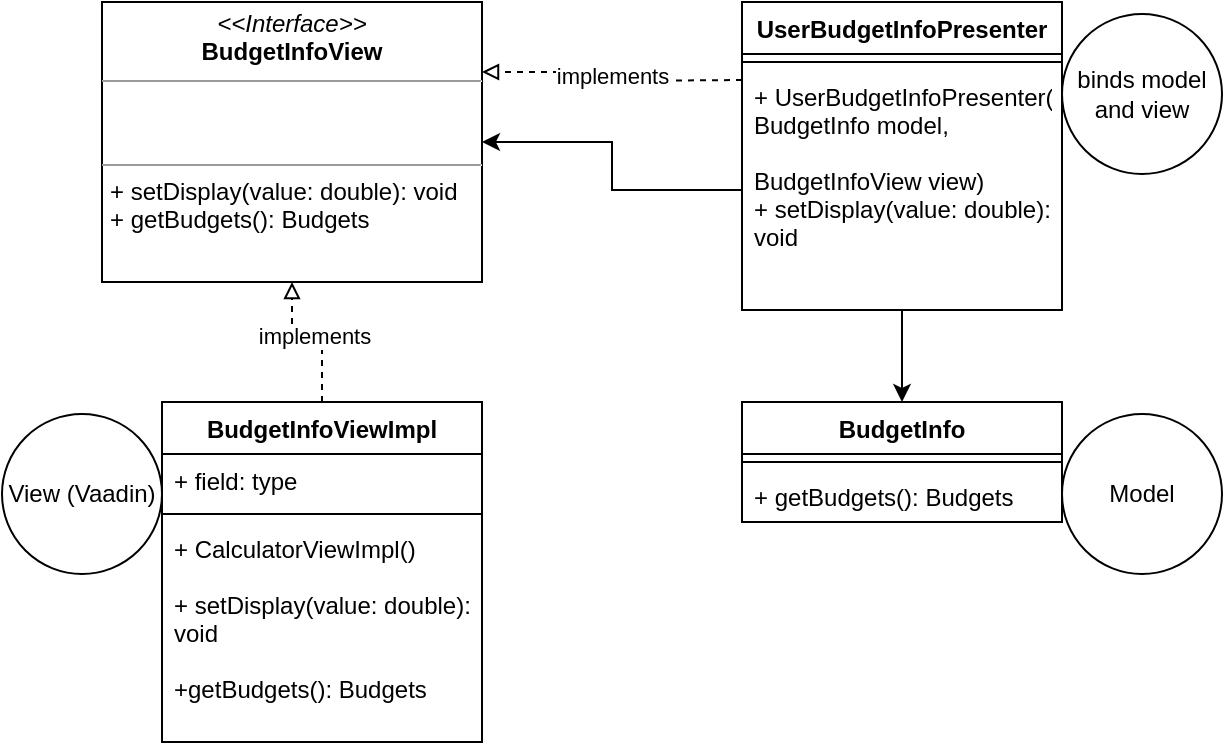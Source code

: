 <mxfile version="15.4.0" type="github">
  <diagram id="VEaD7B72BElkK8YyiV1R" name="Page-1">
    <mxGraphModel dx="2276" dy="697" grid="1" gridSize="10" guides="1" tooltips="1" connect="1" arrows="1" fold="1" page="1" pageScale="1" pageWidth="850" pageHeight="1100" math="0" shadow="0">
      <root>
        <mxCell id="0" />
        <mxCell id="1" parent="0" />
        <mxCell id="9cMMnHmITgyh7-pgQpCl-18" style="edgeStyle=orthogonalEdgeStyle;rounded=0;orthogonalLoop=1;jettySize=auto;html=1;dashed=1;endArrow=block;endFill=0;entryX=0.5;entryY=1;entryDx=0;entryDy=0;" edge="1" parent="1" source="9cMMnHmITgyh7-pgQpCl-1" target="9cMMnHmITgyh7-pgQpCl-26">
          <mxGeometry relative="1" as="geometry">
            <mxPoint x="170" y="370" as="targetPoint" />
          </mxGeometry>
        </mxCell>
        <mxCell id="9cMMnHmITgyh7-pgQpCl-19" value="implements" style="edgeLabel;html=1;align=center;verticalAlign=middle;resizable=0;points=[];" vertex="1" connectable="0" parent="9cMMnHmITgyh7-pgQpCl-18">
          <mxGeometry x="-0.089" y="-3" relative="1" as="geometry">
            <mxPoint as="offset" />
          </mxGeometry>
        </mxCell>
        <mxCell id="9cMMnHmITgyh7-pgQpCl-1" value="BudgetInfoViewImpl" style="swimlane;fontStyle=1;align=center;verticalAlign=top;childLayout=stackLayout;horizontal=1;startSize=26;horizontalStack=0;resizeParent=1;resizeParentMax=0;resizeLast=0;collapsible=1;marginBottom=0;" vertex="1" parent="1">
          <mxGeometry x="70" y="400" width="160" height="170" as="geometry" />
        </mxCell>
        <mxCell id="9cMMnHmITgyh7-pgQpCl-2" value="+ field: type" style="text;strokeColor=none;fillColor=none;align=left;verticalAlign=top;spacingLeft=4;spacingRight=4;overflow=hidden;rotatable=0;points=[[0,0.5],[1,0.5]];portConstraint=eastwest;" vertex="1" parent="9cMMnHmITgyh7-pgQpCl-1">
          <mxGeometry y="26" width="160" height="26" as="geometry" />
        </mxCell>
        <mxCell id="9cMMnHmITgyh7-pgQpCl-3" value="" style="line;strokeWidth=1;fillColor=none;align=left;verticalAlign=middle;spacingTop=-1;spacingLeft=3;spacingRight=3;rotatable=0;labelPosition=right;points=[];portConstraint=eastwest;" vertex="1" parent="9cMMnHmITgyh7-pgQpCl-1">
          <mxGeometry y="52" width="160" height="8" as="geometry" />
        </mxCell>
        <mxCell id="9cMMnHmITgyh7-pgQpCl-4" value="+ CalculatorViewImpl()&#xa;&#xa;+ setDisplay(value: double):&#xa;void&#xa;&#xa;+getBudgets(): Budgets&#xa;&#xa;" style="text;strokeColor=none;fillColor=none;align=left;verticalAlign=top;spacingLeft=4;spacingRight=4;overflow=hidden;rotatable=0;points=[[0,0.5],[1,0.5]];portConstraint=eastwest;" vertex="1" parent="9cMMnHmITgyh7-pgQpCl-1">
          <mxGeometry y="60" width="160" height="110" as="geometry" />
        </mxCell>
        <mxCell id="9cMMnHmITgyh7-pgQpCl-5" value="BudgetInfo" style="swimlane;fontStyle=1;align=center;verticalAlign=top;childLayout=stackLayout;horizontal=1;startSize=26;horizontalStack=0;resizeParent=1;resizeParentMax=0;resizeLast=0;collapsible=1;marginBottom=0;" vertex="1" parent="1">
          <mxGeometry x="360" y="400" width="160" height="60" as="geometry" />
        </mxCell>
        <mxCell id="9cMMnHmITgyh7-pgQpCl-7" value="" style="line;strokeWidth=1;fillColor=none;align=left;verticalAlign=middle;spacingTop=-1;spacingLeft=3;spacingRight=3;rotatable=0;labelPosition=right;points=[];portConstraint=eastwest;" vertex="1" parent="9cMMnHmITgyh7-pgQpCl-5">
          <mxGeometry y="26" width="160" height="8" as="geometry" />
        </mxCell>
        <mxCell id="9cMMnHmITgyh7-pgQpCl-8" value="+ getBudgets(): Budgets" style="text;strokeColor=none;fillColor=none;align=left;verticalAlign=top;spacingLeft=4;spacingRight=4;overflow=hidden;rotatable=0;points=[[0,0.5],[1,0.5]];portConstraint=eastwest;" vertex="1" parent="9cMMnHmITgyh7-pgQpCl-5">
          <mxGeometry y="34" width="160" height="26" as="geometry" />
        </mxCell>
        <mxCell id="9cMMnHmITgyh7-pgQpCl-24" style="edgeStyle=orthogonalEdgeStyle;rounded=0;orthogonalLoop=1;jettySize=auto;html=1;entryX=0.5;entryY=0;entryDx=0;entryDy=0;endArrow=classic;endFill=1;" edge="1" parent="1" source="9cMMnHmITgyh7-pgQpCl-13" target="9cMMnHmITgyh7-pgQpCl-5">
          <mxGeometry relative="1" as="geometry" />
        </mxCell>
        <mxCell id="9cMMnHmITgyh7-pgQpCl-13" value="UserBudgetInfoPresenter" style="swimlane;fontStyle=1;align=center;verticalAlign=top;childLayout=stackLayout;horizontal=1;startSize=26;horizontalStack=0;resizeParent=1;resizeParentMax=0;resizeLast=0;collapsible=1;marginBottom=0;" vertex="1" parent="1">
          <mxGeometry x="360" y="200" width="160" height="154" as="geometry" />
        </mxCell>
        <mxCell id="9cMMnHmITgyh7-pgQpCl-15" value="" style="line;strokeWidth=1;fillColor=none;align=left;verticalAlign=middle;spacingTop=-1;spacingLeft=3;spacingRight=3;rotatable=0;labelPosition=right;points=[];portConstraint=eastwest;" vertex="1" parent="9cMMnHmITgyh7-pgQpCl-13">
          <mxGeometry y="26" width="160" height="8" as="geometry" />
        </mxCell>
        <mxCell id="9cMMnHmITgyh7-pgQpCl-16" value="+ UserBudgetInfoPresenter(&#xa;BudgetInfo model, &#xa;&#xa;BudgetInfoView view)&#xa;+ setDisplay(value: double): &#xa;void&#xa;" style="text;strokeColor=none;fillColor=none;align=left;verticalAlign=top;spacingLeft=4;spacingRight=4;overflow=hidden;rotatable=0;points=[[0,0.5],[1,0.5]];portConstraint=eastwest;" vertex="1" parent="9cMMnHmITgyh7-pgQpCl-13">
          <mxGeometry y="34" width="160" height="120" as="geometry" />
        </mxCell>
        <mxCell id="9cMMnHmITgyh7-pgQpCl-20" value="implements" style="edgeStyle=orthogonalEdgeStyle;rounded=0;orthogonalLoop=1;jettySize=auto;html=1;dashed=1;endArrow=block;endFill=0;entryX=1;entryY=0.25;entryDx=0;entryDy=0;" edge="1" parent="1" target="9cMMnHmITgyh7-pgQpCl-26">
          <mxGeometry relative="1" as="geometry">
            <mxPoint x="260" y="239" as="targetPoint" />
            <mxPoint x="360" y="239" as="sourcePoint" />
          </mxGeometry>
        </mxCell>
        <mxCell id="9cMMnHmITgyh7-pgQpCl-21" value="Model" style="ellipse;whiteSpace=wrap;html=1;" vertex="1" parent="1">
          <mxGeometry x="520" y="406" width="80" height="80" as="geometry" />
        </mxCell>
        <mxCell id="9cMMnHmITgyh7-pgQpCl-22" value="binds model and view" style="ellipse;whiteSpace=wrap;html=1;" vertex="1" parent="1">
          <mxGeometry x="520" y="206" width="80" height="80" as="geometry" />
        </mxCell>
        <mxCell id="9cMMnHmITgyh7-pgQpCl-23" value="View (Vaadin)" style="ellipse;whiteSpace=wrap;html=1;" vertex="1" parent="1">
          <mxGeometry x="-10" y="406" width="80" height="80" as="geometry" />
        </mxCell>
        <mxCell id="9cMMnHmITgyh7-pgQpCl-25" style="edgeStyle=orthogonalEdgeStyle;rounded=0;orthogonalLoop=1;jettySize=auto;html=1;endArrow=classic;endFill=1;entryX=1;entryY=0.5;entryDx=0;entryDy=0;" edge="1" parent="1" source="9cMMnHmITgyh7-pgQpCl-16" target="9cMMnHmITgyh7-pgQpCl-26">
          <mxGeometry relative="1" as="geometry">
            <mxPoint x="260" y="260" as="targetPoint" />
          </mxGeometry>
        </mxCell>
        <mxCell id="9cMMnHmITgyh7-pgQpCl-26" value="&lt;p style=&quot;margin: 0px ; margin-top: 4px ; text-align: center&quot;&gt;&lt;i&gt;&amp;lt;&amp;lt;Interface&amp;gt;&amp;gt;&lt;/i&gt;&lt;br&gt;&lt;b&gt;BudgetInfoView&lt;/b&gt;&lt;/p&gt;&lt;hr size=&quot;1&quot;&gt;&lt;p style=&quot;margin: 0px ; margin-left: 4px&quot;&gt;&lt;br&gt;&lt;br&gt;&lt;/p&gt;&lt;hr size=&quot;1&quot;&gt;&lt;p style=&quot;margin: 0px ; margin-left: 4px&quot;&gt;+ setDisplay(value: double): void&lt;/p&gt;&lt;p style=&quot;margin: 0px ; margin-left: 4px&quot;&gt;+ getBudgets(): Budgets&lt;br&gt;&lt;/p&gt;" style="verticalAlign=top;align=left;overflow=fill;fontSize=12;fontFamily=Helvetica;html=1;" vertex="1" parent="1">
          <mxGeometry x="40" y="200" width="190" height="140" as="geometry" />
        </mxCell>
      </root>
    </mxGraphModel>
  </diagram>
</mxfile>
